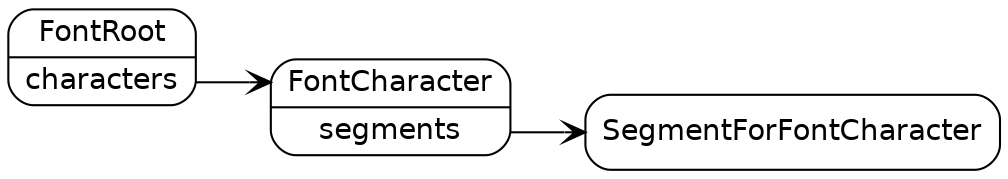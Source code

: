 digraph G {
  rankdir=LR ;
  node [shape=record fontname=helvetica style=rounded] ;
  FontRoot[label="<FontRoot>FontRoot|<characters>characters"] ;
  FontCharacter[label="<FontCharacter>FontCharacter|<segments>segments"] ;
  SegmentForFontCharacter[label="<SegmentForFontCharacter>SegmentForFontCharacter"] ;
  FontRoot:characters -> FontCharacter:FontCharacter [dir=both arrowtail=none arrowhead=vee] ;
  FontCharacter:segments -> SegmentForFontCharacter:SegmentForFontCharacter [dir=both arrowtail=none arrowhead=vee] ;
}
